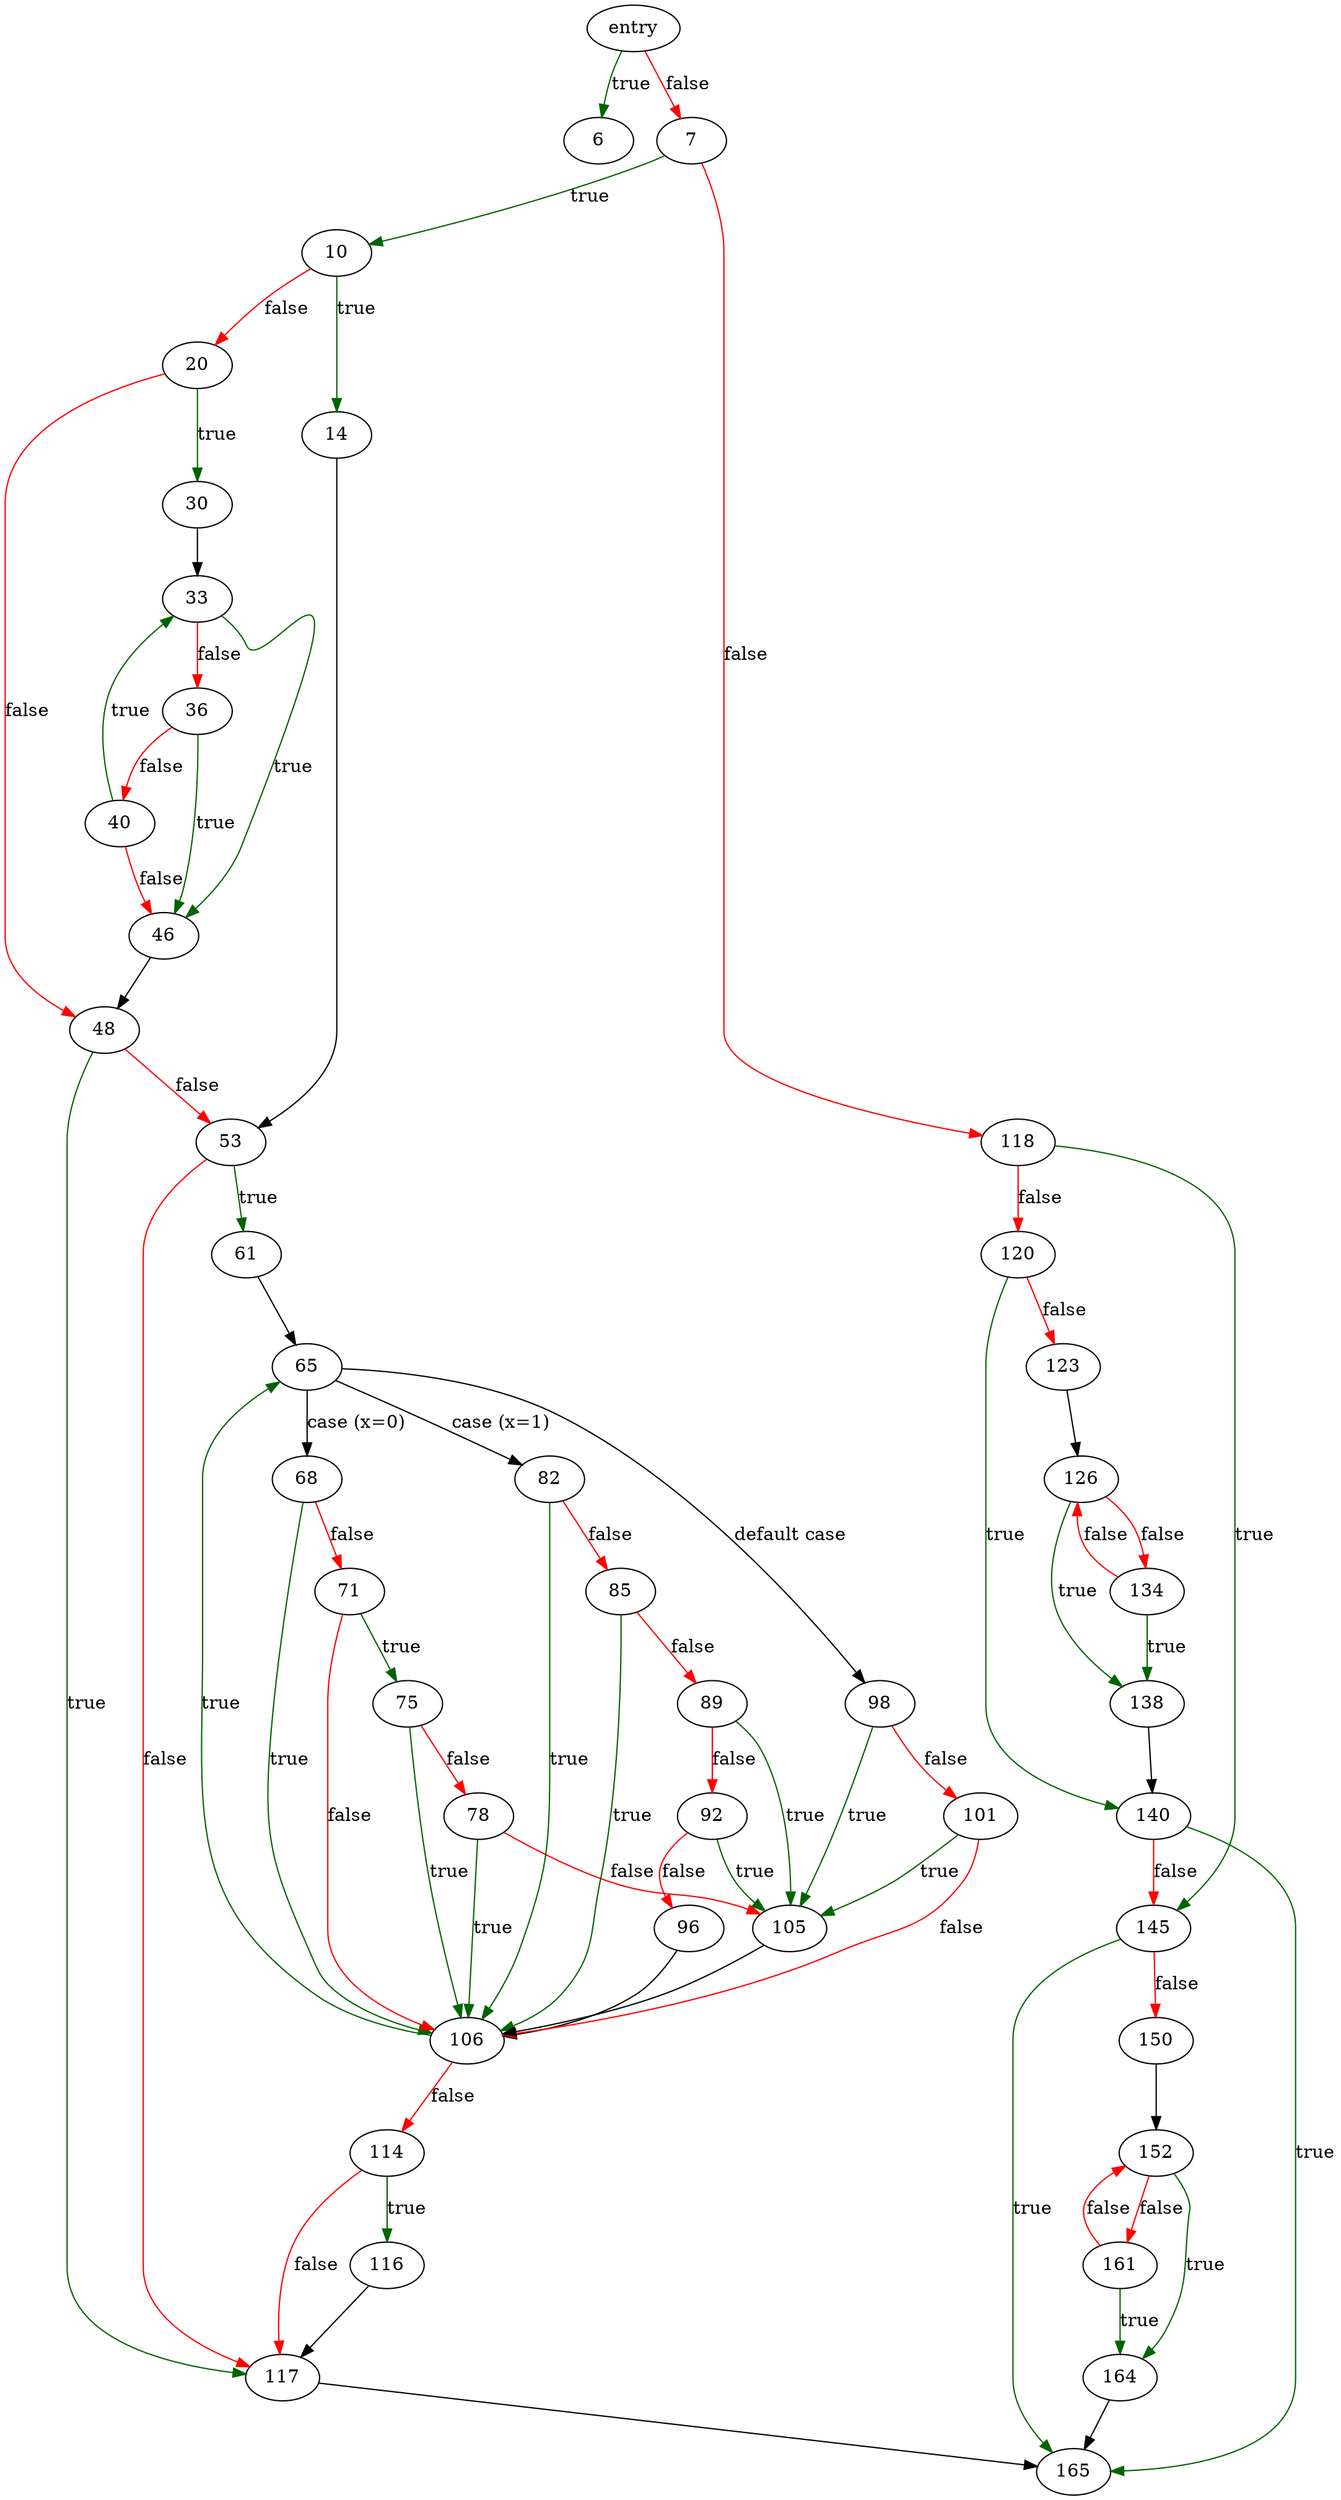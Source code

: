 digraph "trim2" {
	// Node definitions.
	2 [label=entry];
	6;
	7;
	10;
	14;
	20;
	30;
	33;
	36;
	40;
	46;
	48;
	53;
	61;
	65;
	68;
	71;
	75;
	78;
	82;
	85;
	89;
	92;
	96;
	98;
	101;
	105;
	106;
	114;
	116;
	117;
	118;
	120;
	123;
	126;
	134;
	138;
	140;
	145;
	150;
	152;
	161;
	164;
	165;

	// Edge definitions.
	2 -> 6 [
		color=darkgreen
		label=true
	];
	2 -> 7 [
		color=red
		label=false
	];
	7 -> 10 [
		color=darkgreen
		label=true
	];
	7 -> 118 [
		color=red
		label=false
	];
	10 -> 14 [
		color=darkgreen
		label=true
	];
	10 -> 20 [
		color=red
		label=false
	];
	14 -> 53;
	20 -> 30 [
		color=darkgreen
		label=true
	];
	20 -> 48 [
		color=red
		label=false
	];
	30 -> 33;
	33 -> 36 [
		color=red
		label=false
	];
	33 -> 46 [
		color=darkgreen
		label=true
	];
	36 -> 40 [
		color=red
		label=false
	];
	36 -> 46 [
		color=darkgreen
		label=true
	];
	40 -> 33 [
		color=darkgreen
		label=true
	];
	40 -> 46 [
		color=red
		label=false
	];
	46 -> 48;
	48 -> 53 [
		color=red
		label=false
	];
	48 -> 117 [
		color=darkgreen
		label=true
	];
	53 -> 61 [
		color=darkgreen
		label=true
	];
	53 -> 117 [
		color=red
		label=false
	];
	61 -> 65;
	65 -> 68 [label="case (x=0)"];
	65 -> 82 [label="case (x=1)"];
	65 -> 98 [label="default case"];
	68 -> 71 [
		color=red
		label=false
	];
	68 -> 106 [
		color=darkgreen
		label=true
	];
	71 -> 75 [
		color=darkgreen
		label=true
	];
	71 -> 106 [
		color=red
		label=false
	];
	75 -> 78 [
		color=red
		label=false
	];
	75 -> 106 [
		color=darkgreen
		label=true
	];
	78 -> 105 [
		color=red
		label=false
	];
	78 -> 106 [
		color=darkgreen
		label=true
	];
	82 -> 85 [
		color=red
		label=false
	];
	82 -> 106 [
		color=darkgreen
		label=true
	];
	85 -> 89 [
		color=red
		label=false
	];
	85 -> 106 [
		color=darkgreen
		label=true
	];
	89 -> 92 [
		color=red
		label=false
	];
	89 -> 105 [
		color=darkgreen
		label=true
	];
	92 -> 96 [
		color=red
		label=false
	];
	92 -> 105 [
		color=darkgreen
		label=true
	];
	96 -> 106;
	98 -> 101 [
		color=red
		label=false
	];
	98 -> 105 [
		color=darkgreen
		label=true
	];
	101 -> 105 [
		color=darkgreen
		label=true
	];
	101 -> 106 [
		color=red
		label=false
	];
	105 -> 106;
	106 -> 65 [
		color=darkgreen
		label=true
	];
	106 -> 114 [
		color=red
		label=false
	];
	114 -> 116 [
		color=darkgreen
		label=true
	];
	114 -> 117 [
		color=red
		label=false
	];
	116 -> 117;
	117 -> 165;
	118 -> 120 [
		color=red
		label=false
	];
	118 -> 145 [
		color=darkgreen
		label=true
	];
	120 -> 123 [
		color=red
		label=false
	];
	120 -> 140 [
		color=darkgreen
		label=true
	];
	123 -> 126;
	126 -> 134 [
		color=red
		label=false
	];
	126 -> 138 [
		color=darkgreen
		label=true
	];
	134 -> 126 [
		color=red
		label=false
	];
	134 -> 138 [
		color=darkgreen
		label=true
	];
	138 -> 140;
	140 -> 145 [
		color=red
		label=false
	];
	140 -> 165 [
		color=darkgreen
		label=true
	];
	145 -> 150 [
		color=red
		label=false
	];
	145 -> 165 [
		color=darkgreen
		label=true
	];
	150 -> 152;
	152 -> 161 [
		color=red
		label=false
	];
	152 -> 164 [
		color=darkgreen
		label=true
	];
	161 -> 152 [
		color=red
		label=false
	];
	161 -> 164 [
		color=darkgreen
		label=true
	];
	164 -> 165;
}